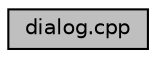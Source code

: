 digraph "dialog.cpp"
{
  edge [fontname="Helvetica",fontsize="10",labelfontname="Helvetica",labelfontsize="10"];
  node [fontname="Helvetica",fontsize="10",shape=record];
  Node8 [label="dialog.cpp",height=0.2,width=0.4,color="black", fillcolor="grey75", style="filled", fontcolor="black"];
}
